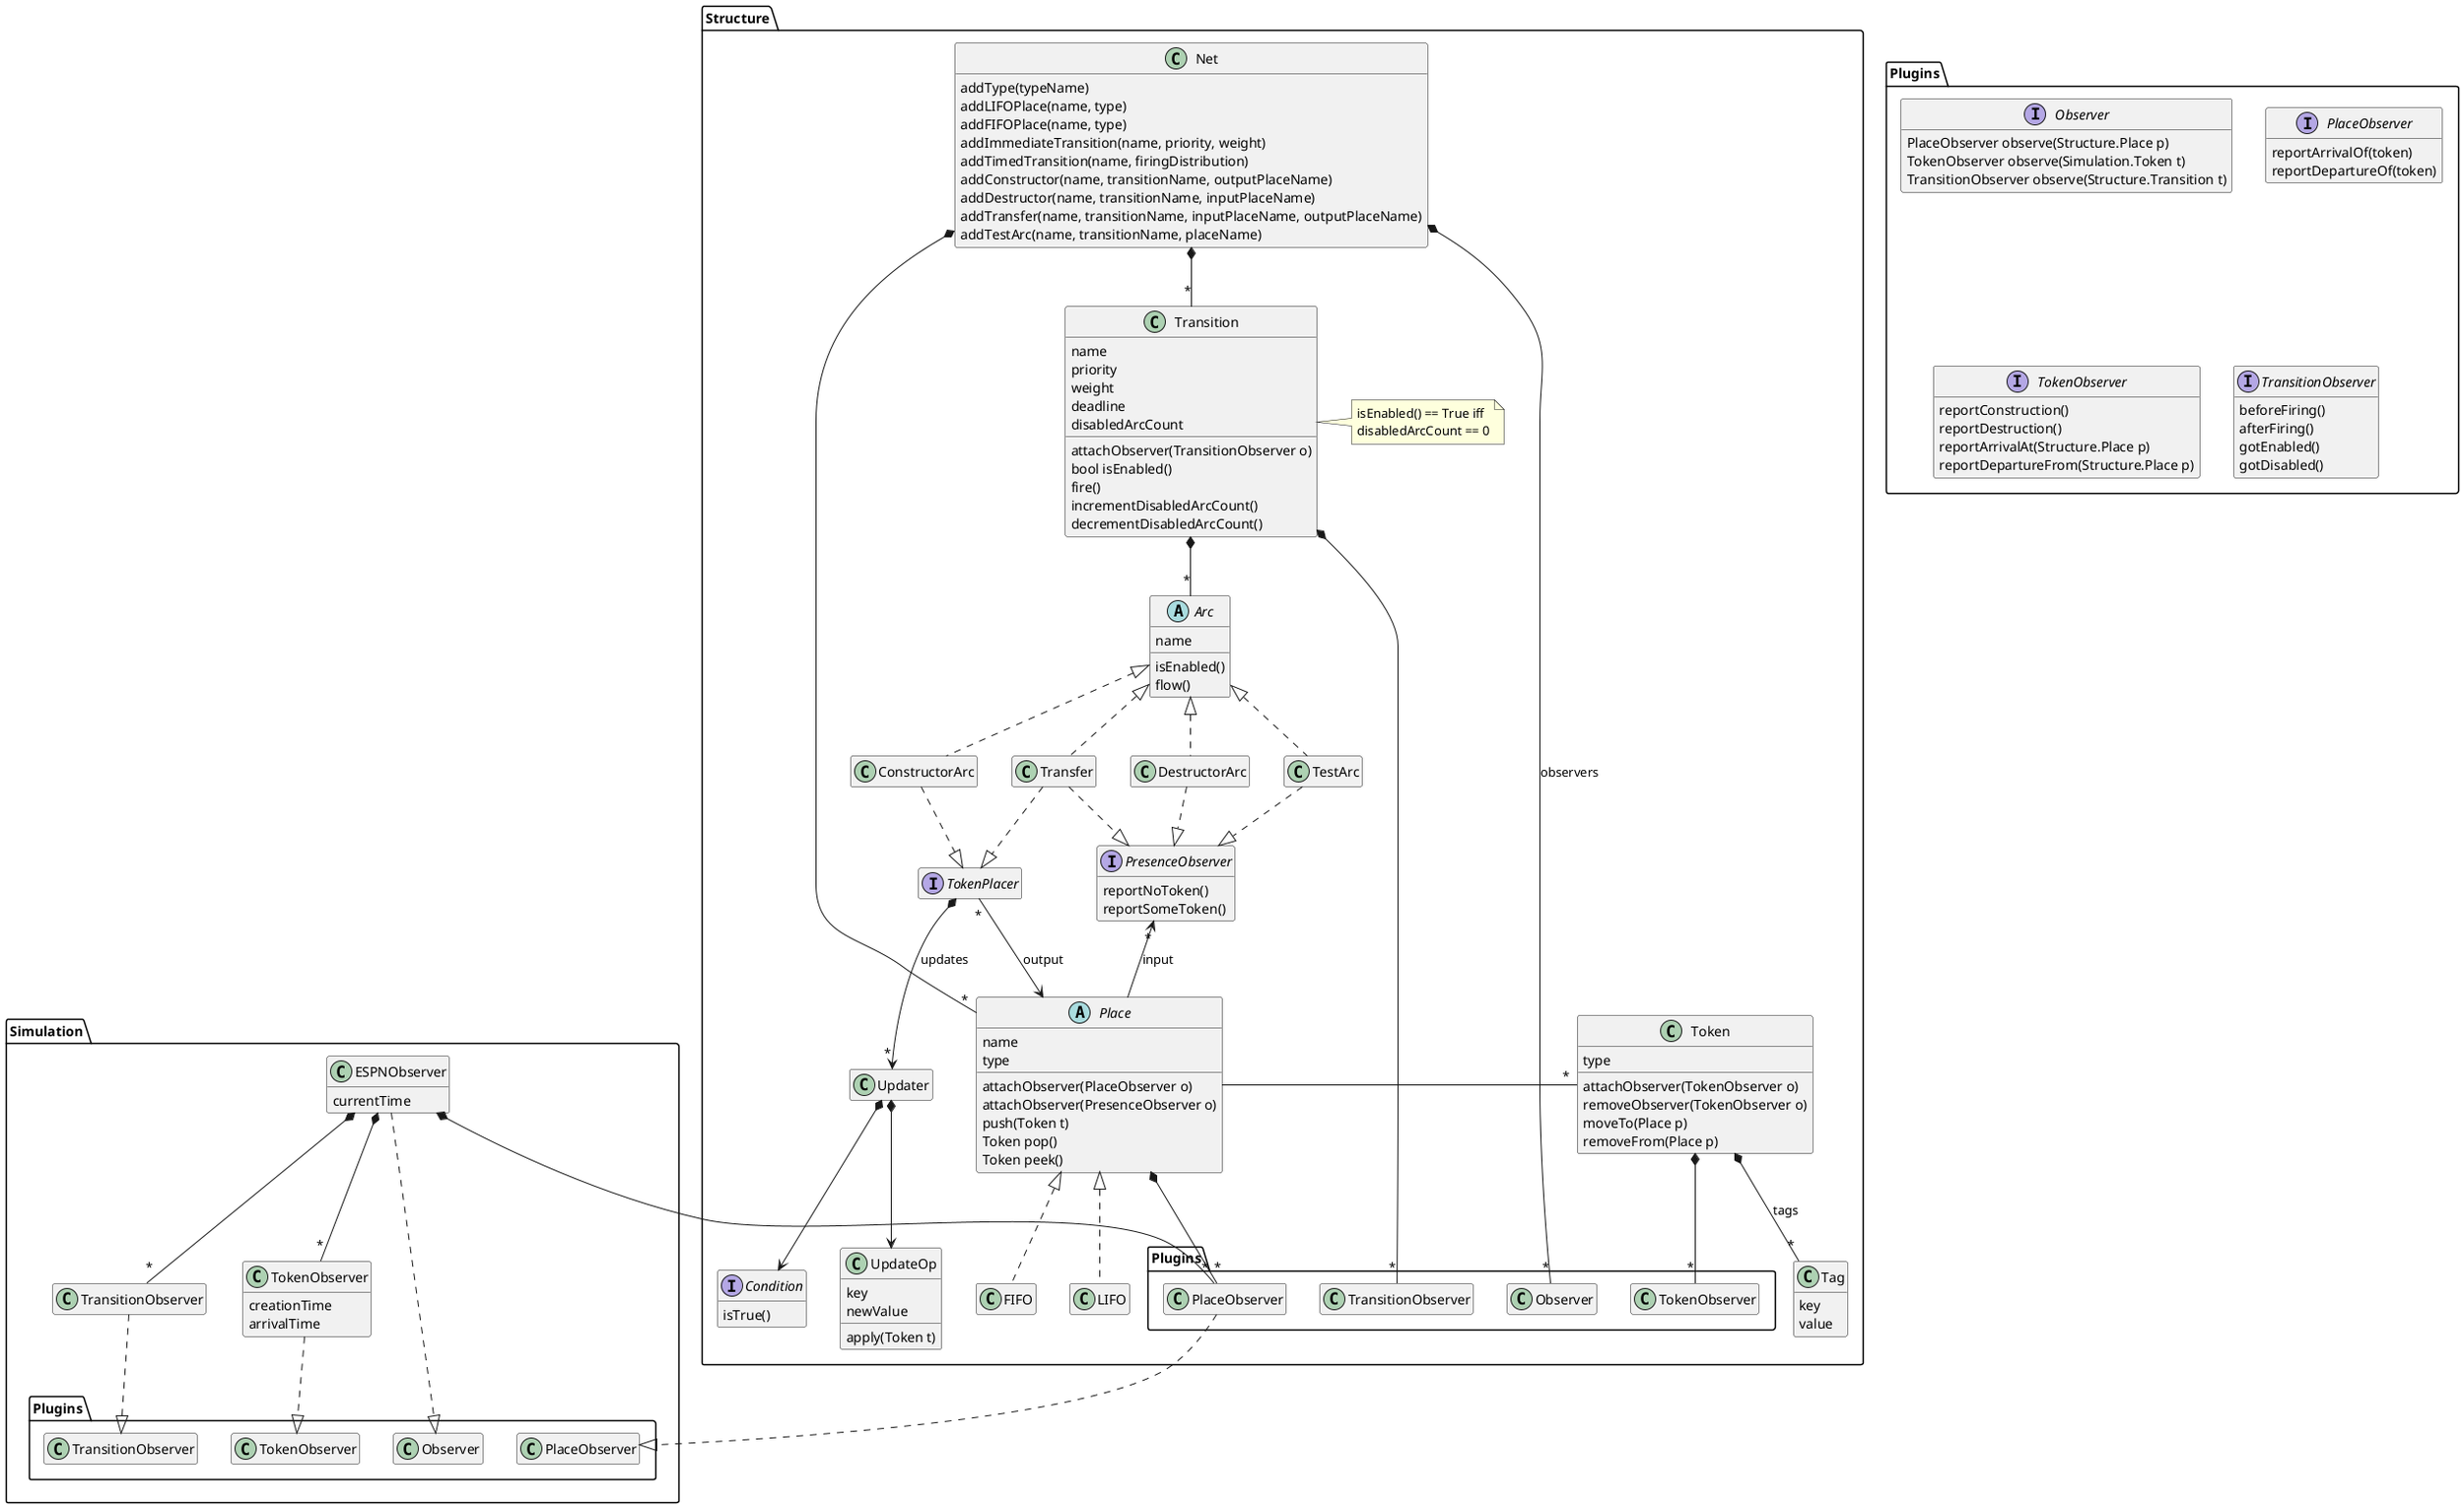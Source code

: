 @startuml
hide empty members

namespace Structure {

class Net {
    addType(typeName)
    addLIFOPlace(name, type)
    addFIFOPlace(name, type)
    addImmediateTransition(name, priority, weight)
    addTimedTransition(name, firingDistribution)
    addConstructor(name, transitionName, outputPlaceName)
    addDestructor(name, transitionName, inputPlaceName)
    addTransfer(name, transitionName, inputPlaceName, outputPlaceName)
    addTestArc(name, transitionName, placeName)
}

abstract class Place {
    name
    type
    attachObserver(PlaceObserver o)
    attachObserver(PresenceObserver o)
    push(Token t)
    Token pop()
    Token peek()
}

class Transition{
    name
    priority
    weight
    deadline
    disabledArcCount
    attachObserver(TransitionObserver o)
    bool isEnabled()
    fire()
    incrementDisabledArcCount()
    decrementDisabledArcCount()
}
note right
isEnabled() == True iff
disabledArcCount == 0
end note

interface Condition{
    isTrue()
}

class UpdateOp {
    key
    newValue
    apply(Token t)
}

abstract class Arc {
    name
    isEnabled()
    flow()
}

class Token {
    type
    attachObserver(TokenObserver o)
    removeObserver(TokenObserver o)
    moveTo(Place p)
    removeFrom(Place p)
}
class Tag{
    key
    value
}

interface TokenPlacer

interface PresenceObserver {
    reportNoToken()
    reportSomeToken()
}

Net *-- "*" Place
Net *-- "*" Transition
Net *-- "*" Plugins.Observer: observers
Place -l- "*" Token
Token *-- "*" Plugins.TokenObserver
Token *-- "*" Tag : tags
Place *-- "*" Plugins.PlaceObserver
TestArc .u.|> Arc
ConstructorArc  .u.|> Arc
DestructorArc  .u.|> Arc
Transfer  .u.|> Arc
Transition *-- "*" Arc
Transition *-- "*" Plugins.TransitionObserver
PresenceObserver "*" <-- Place : input
TestArc .d.|> PresenceObserver
ConstructorArc .d.|> TokenPlacer
DestructorArc .d.|> PresenceObserver
TokenPlacer "*" --> Place : output
Transfer  .d.|> TokenPlacer
Transfer  .d.|> PresenceObserver
FIFO .u.|> Place
LIFO .u.|> Place
TokenPlacer *--> "*" Updater : updates
Updater *--> Condition
Updater *--> UpdateOp


}

namespace Simulation {
class ESPNObserver{
    currentTime
}

class TransitionObserver

class TokenObserver {
    creationTime
    arrivalTime
}

ESPNObserver *-- "*" TransitionObserver
ESPNObserver *-- "*" TokenObserver
ESPNObserver *-- "*" PlaceObserver
ESPNObserver ..|> Plugins.Observer
TransitionObserver ..|> Plugins.TransitionObserver
TokenObserver ..|> Plugins.TokenObserver
PlaceObserver ..|> Plugins.PlaceObserver
}

namespace Plugins {
interface Observer {
    PlaceObserver observe(Structure.Place p)
    TokenObserver observe(Simulation.Token t)
    TransitionObserver observe(Structure.Transition t)
}
interface PlaceObserver{
    reportArrivalOf(token)
    reportDepartureOf(token)
}
interface TokenObserver{
    reportConstruction()
    reportDestruction()
    reportArrivalAt(Structure.Place p)
    reportDepartureFrom(Structure.Place p)
}
interface TransitionObserver{
    beforeFiring()
    afterFiring()
    gotEnabled()
    gotDisabled()
}

}
@enduml